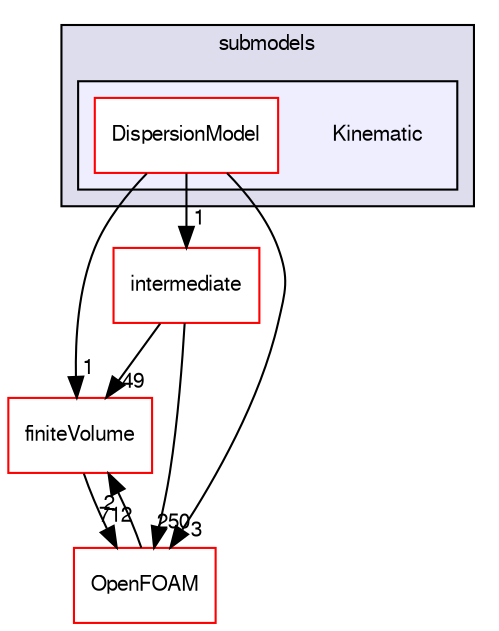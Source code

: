 digraph "src/lagrangian/Turbulence/submodels/Kinematic" {
  bgcolor=transparent;
  compound=true
  node [ fontsize="10", fontname="FreeSans"];
  edge [ labelfontsize="10", labelfontname="FreeSans"];
  subgraph clusterdir_21b234a97d629007f7af8dc5c3510321 {
    graph [ bgcolor="#ddddee", pencolor="black", label="submodels" fontname="FreeSans", fontsize="10", URL="dir_21b234a97d629007f7af8dc5c3510321.html"]
  subgraph clusterdir_10aaddc57ce850f3d373e9692b351bed {
    graph [ bgcolor="#eeeeff", pencolor="black", label="" URL="dir_10aaddc57ce850f3d373e9692b351bed.html"];
    dir_10aaddc57ce850f3d373e9692b351bed [shape=plaintext label="Kinematic"];
    dir_15cd1e7e39bfa5ecdc915a073e7cec5c [shape=box label="DispersionModel" color="red" fillcolor="white" style="filled" URL="dir_15cd1e7e39bfa5ecdc915a073e7cec5c.html"];
  }
  }
  dir_9bd15774b555cf7259a6fa18f99fe99b [shape=box label="finiteVolume" color="red" URL="dir_9bd15774b555cf7259a6fa18f99fe99b.html"];
  dir_d3c32a493136c130c1f0d51f4f35c297 [shape=box label="intermediate" color="red" URL="dir_d3c32a493136c130c1f0d51f4f35c297.html"];
  dir_c5473ff19b20e6ec4dfe5c310b3778a8 [shape=box label="OpenFOAM" color="red" URL="dir_c5473ff19b20e6ec4dfe5c310b3778a8.html"];
  dir_9bd15774b555cf7259a6fa18f99fe99b->dir_c5473ff19b20e6ec4dfe5c310b3778a8 [headlabel="712", labeldistance=1.5 headhref="dir_000749_001732.html"];
  dir_d3c32a493136c130c1f0d51f4f35c297->dir_9bd15774b555cf7259a6fa18f99fe99b [headlabel="49", labeldistance=1.5 headhref="dir_001214_000749.html"];
  dir_d3c32a493136c130c1f0d51f4f35c297->dir_c5473ff19b20e6ec4dfe5c310b3778a8 [headlabel="250", labeldistance=1.5 headhref="dir_001214_001732.html"];
  dir_15cd1e7e39bfa5ecdc915a073e7cec5c->dir_9bd15774b555cf7259a6fa18f99fe99b [headlabel="1", labeldistance=1.5 headhref="dir_001541_000749.html"];
  dir_15cd1e7e39bfa5ecdc915a073e7cec5c->dir_d3c32a493136c130c1f0d51f4f35c297 [headlabel="1", labeldistance=1.5 headhref="dir_001541_001214.html"];
  dir_15cd1e7e39bfa5ecdc915a073e7cec5c->dir_c5473ff19b20e6ec4dfe5c310b3778a8 [headlabel="3", labeldistance=1.5 headhref="dir_001541_001732.html"];
  dir_c5473ff19b20e6ec4dfe5c310b3778a8->dir_9bd15774b555cf7259a6fa18f99fe99b [headlabel="2", labeldistance=1.5 headhref="dir_001732_000749.html"];
}
